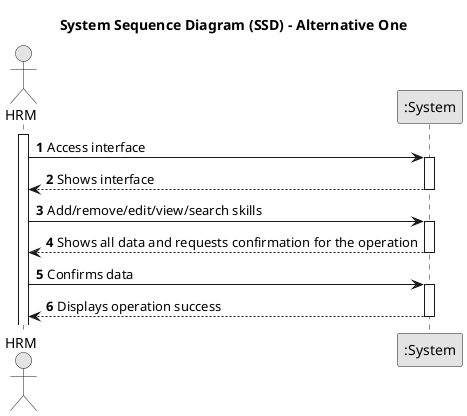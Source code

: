 @startuml
skinparam monochrome true
skinparam packageStyle rectangle
skinparam shadowing false

title System Sequence Diagram (SSD) - Alternative One

autonumber

actor "HRM" as Employee
participant ":System" as System

activate Employee

    Employee -> System : Access interface
    activate System

        System --> Employee : Shows interface
    deactivate System

    Employee -> System : Add/remove/edit/view/search skills
    activate System

        System --> Employee : Shows all data and requests confirmation for the operation
    deactivate System

    Employee -> System : Confirms data
    activate System

        System --> Employee : Displays operation success
    deactivate System

@enduml